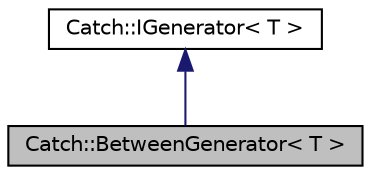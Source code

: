 digraph "Catch::BetweenGenerator&lt; T &gt;"
{
  edge [fontname="Helvetica",fontsize="10",labelfontname="Helvetica",labelfontsize="10"];
  node [fontname="Helvetica",fontsize="10",shape=record];
  Node2 [label="Catch::BetweenGenerator\< T \>",height=0.2,width=0.4,color="black", fillcolor="grey75", style="filled", fontcolor="black"];
  Node3 -> Node2 [dir="back",color="midnightblue",fontsize="10",style="solid",fontname="Helvetica"];
  Node3 [label="Catch::IGenerator\< T \>",height=0.2,width=0.4,color="black", fillcolor="white", style="filled",URL="$struct_catch_1_1_i_generator.html"];
}
